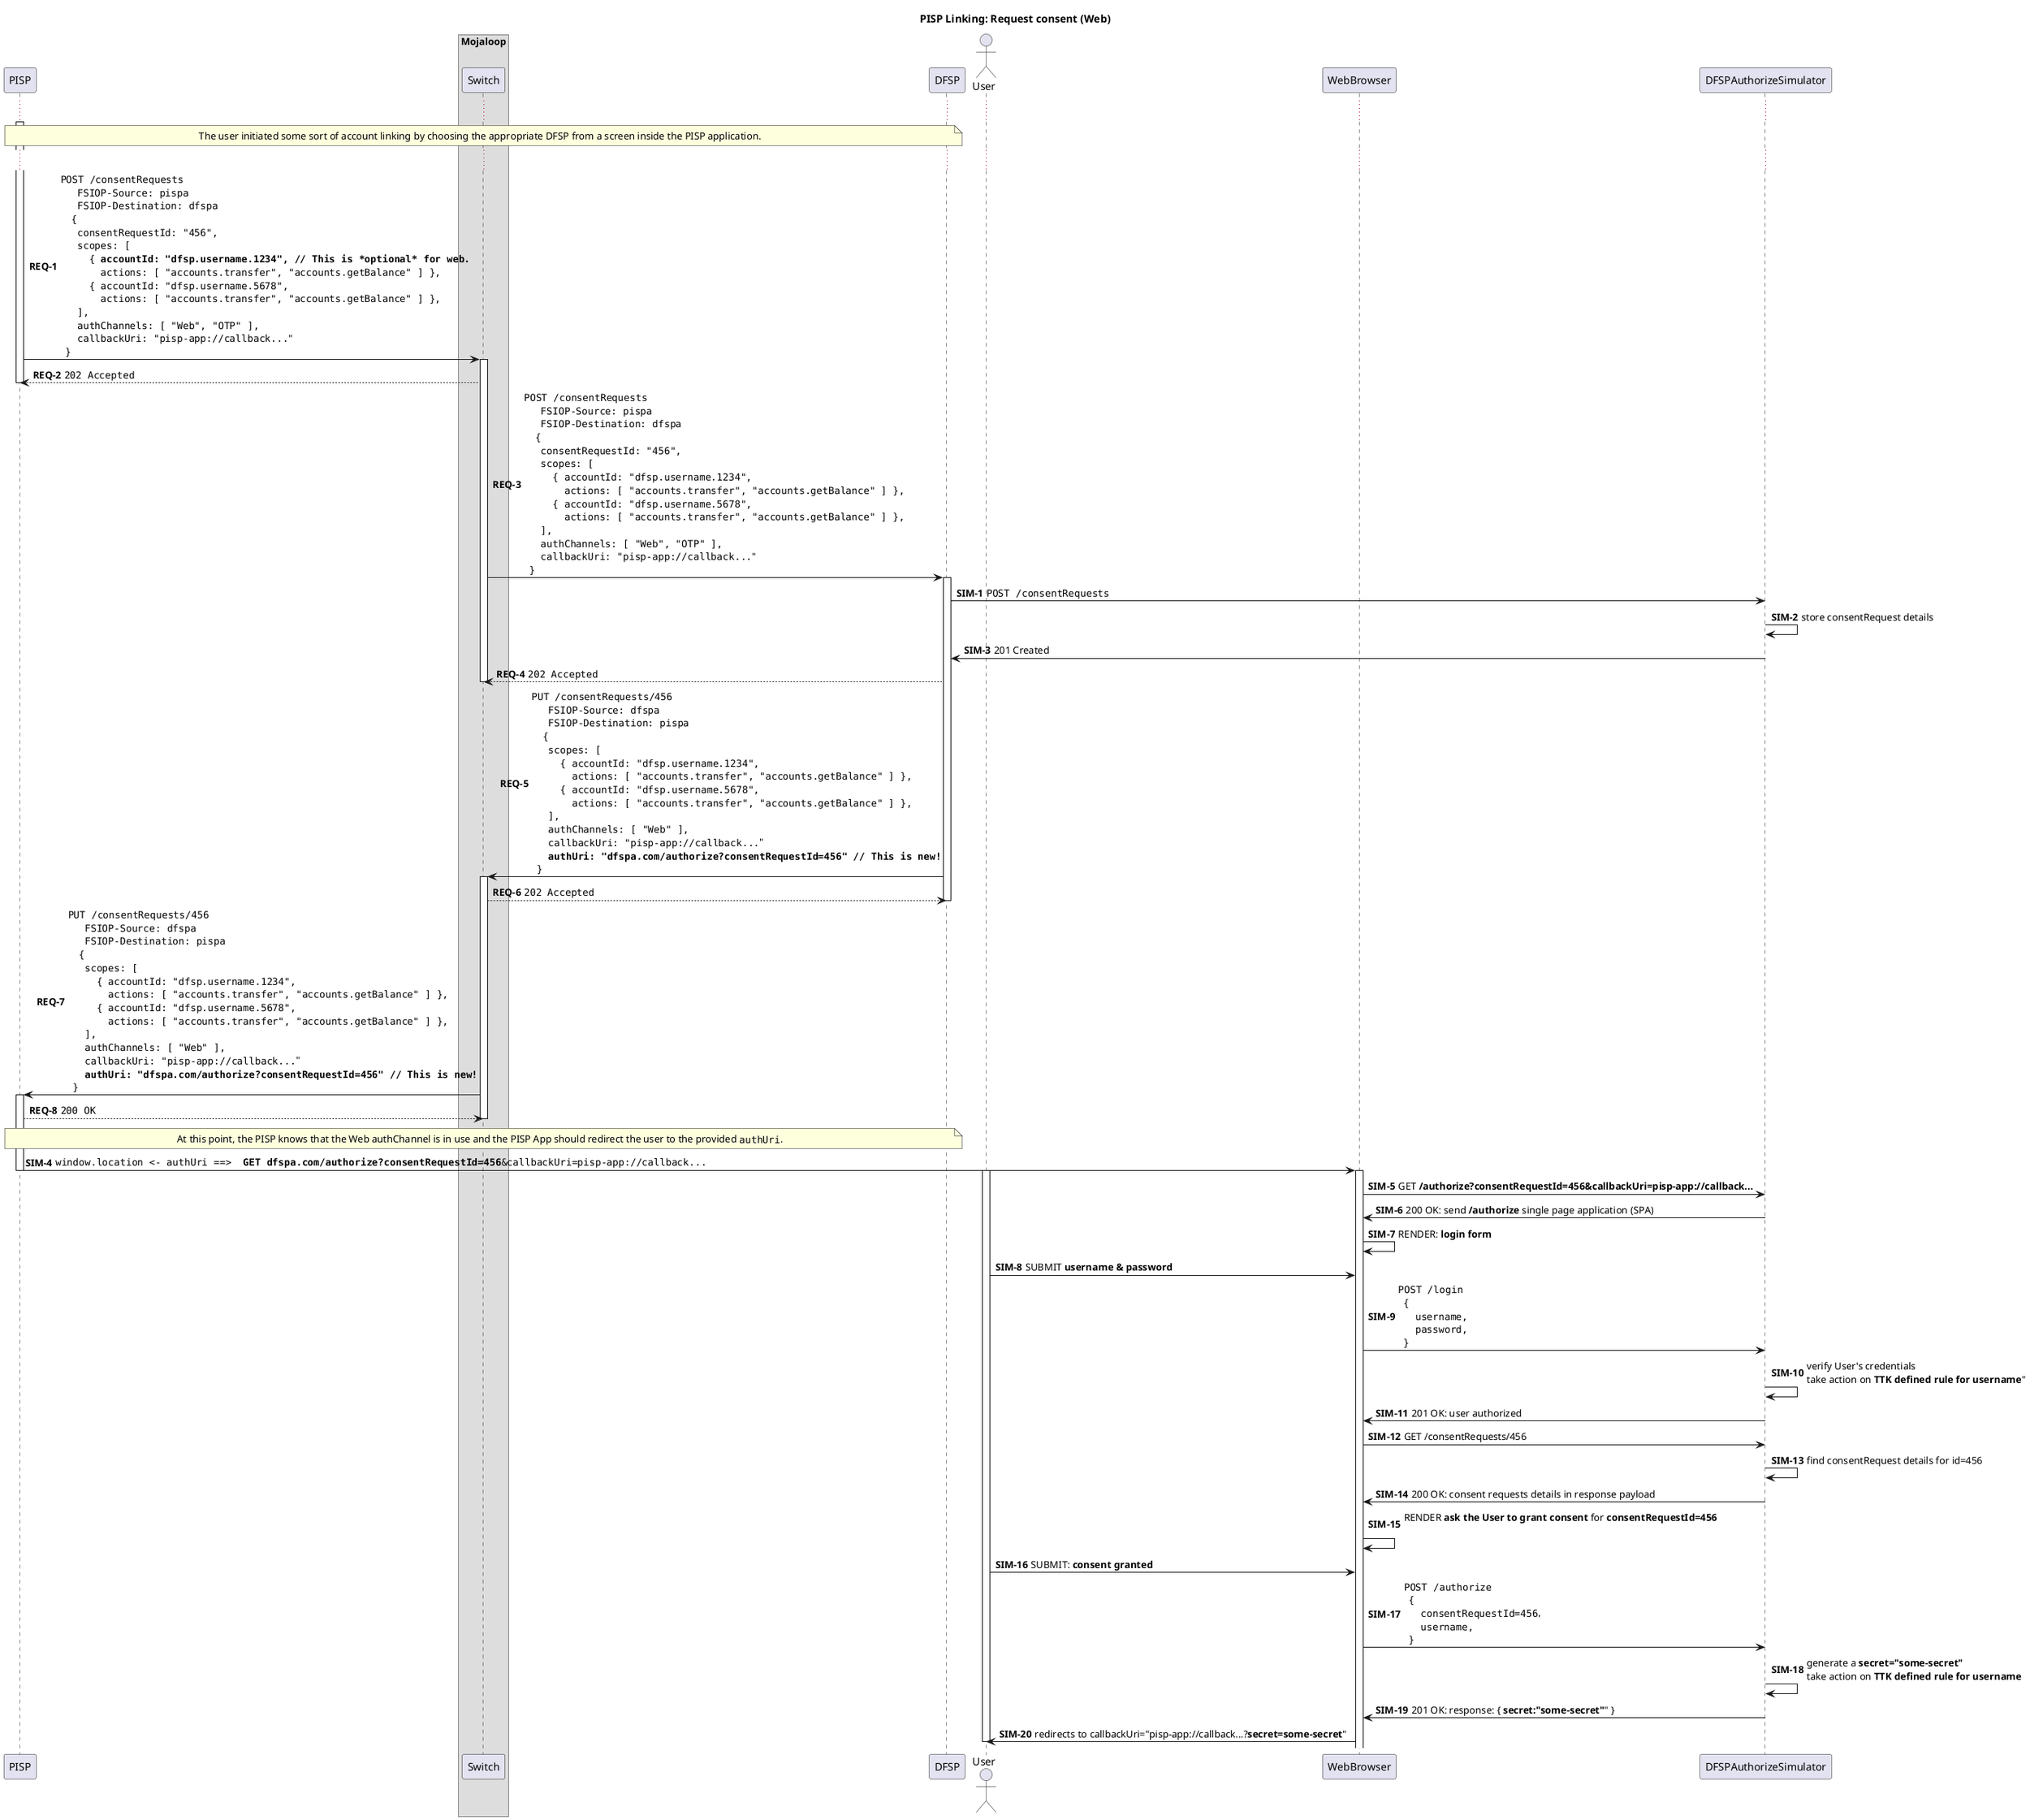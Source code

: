 @startuml

title PISP Linking: Request consent (Web)

participant "PISP" as PISP

box "Mojaloop"
    participant Switch
end box

participant DFSP

actor User
participant WebBrowser
participant DFSPAuthorizeSimulator

autonumber 1 "<b>REQ-#</b>"

activate PISP

...

note over PISP, DFSP
    The user initiated some sort of account linking by choosing the appropriate DFSP from a screen inside the PISP application.
end note

...

PISP -> Switch ++: ""POST /consentRequests""\n\
  ""  FSIOP-Source: pispa""\n\
  ""  FSIOP-Destination: dfspa""\n\
  "" {""\n\
  ""  consentRequestId: "456",""\n\
  ""  scopes: [ ""\n\
  ""    { **accountId: "dfsp.username.1234", // This is *optional* for web.**""\n\
  ""      actions: [ "accounts.transfer", "accounts.getBalance" ] },""\n\
  ""    { accountId: "dfsp.username.5678",""\n\
  ""      actions: [ "accounts.transfer", "accounts.getBalance" ] },""\n\
  ""  ],""\n\
  ""  authChannels: [ "Web", "OTP" ],""\n\
  ""  callbackUri: "pisp-app://callback..."""\n\
  ""}""
Switch --> PISP: ""202 Accepted""
deactivate PISP

Switch -> DFSP ++:  ""POST /consentRequests""\n\
  ""  FSIOP-Source: pispa""\n\
  ""  FSIOP-Destination: dfspa""\n\
  "" {""\n\
  ""  consentRequestId: "456",""\n\
  ""  scopes: [ ""\n\
  ""    { accountId: "dfsp.username.1234",""\n\
  ""      actions: [ "accounts.transfer", "accounts.getBalance" ] },""\n\
  ""    { accountId: "dfsp.username.5678",""\n\
  ""      actions: [ "accounts.transfer", "accounts.getBalance" ] },""\n\
  ""  ],""\n\
  ""  authChannels: [ "Web", "OTP" ],""\n\
  ""  callbackUri: "pisp-app://callback..."""\n\
  ""}""
autonumber 1 "<b>SIM-#</b>"

DFSP -> DFSPAuthorizeSimulator: ""POST /consentRequests""
DFSPAuthorizeSimulator -> DFSPAuthorizeSimulator: store consentRequest details
DFSPAuthorizeSimulator -> DFSP: 201 Created
autonumber 4 "<b>REQ-#</b>"

DFSP --> Switch: ""202 Accepted""
deactivate Switch

DFSP -> Switch ++: ""PUT /consentRequests/456""\n\
  ""  FSIOP-Source: dfspa""\n\
  ""  FSIOP-Destination: pispa""\n\
  "" {""\n\
  ""  scopes: [ ""\n\
  ""    { accountId: "dfsp.username.1234",""\n\
  ""      actions: [ "accounts.transfer", "accounts.getBalance" ] },""\n\
  ""    { accountId: "dfsp.username.5678",""\n\
  ""      actions: [ "accounts.transfer", "accounts.getBalance" ] },""\n\
  ""  ],""\n\
  ""  authChannels: [ "Web" ],""\n\
  ""  callbackUri: "pisp-app://callback..."""\n\
  ""  **authUri: "dfspa.com/authorize?consentRequestId=456" // This is new!**""\n\
  ""}""
' TODO: Should this be 200 OK? or 202 Accepted?
Switch --> DFSP: ""202 Accepted""
deactivate DFSP

Switch -> PISP ++: ""PUT /consentRequests/456""\n\
  ""  FSIOP-Source: dfspa""\n\
  ""  FSIOP-Destination: pispa""\n\
  "" {""\n\
  ""  scopes: [ ""\n\
  ""    { accountId: "dfsp.username.1234",""\n\
  ""      actions: [ "accounts.transfer", "accounts.getBalance" ] },""\n\
  ""    { accountId: "dfsp.username.5678",""\n\
  ""      actions: [ "accounts.transfer", "accounts.getBalance" ] },""\n\
  ""  ],""\n\
  ""  authChannels: [ "Web" ],""\n\
  ""  callbackUri: "pisp-app://callback..."""\n\
  ""  **authUri: "dfspa.com/authorize?consentRequestId=456" // This is new!**""\n\
  ""}""
PISP --> Switch: ""200 OK""
deactivate Switch

note over PISP, DFSP
  At this point, the PISP knows that the Web authChannel is in use and the PISP App should redirect the user to the provided ""authUri"".
end note

autonumber 4 "<b>SIM-#</b>"

PISP -> WebBrowser: ""window.location <- authUri ==> ** GET dfspa.com/authorize?consentRequestId=456**&callbackUri=pisp-app://callback...""
deactivate PISP
activate WebBrowser
activate User
WebBrowser -> DFSPAuthorizeSimulator: GET **/authorize?consentRequestId=456&callbackUri=pisp-app://callback...**
DFSPAuthorizeSimulator -> WebBrowser: 200 OK: send **/authorize** single page application (SPA)
WebBrowser -> WebBrowser: RENDER: **login form**
User -> WebBrowser: SUBMIT **username & password**
WebBrowser -> DFSPAuthorizeSimulator: ""POST /login""\n\
  ""{""\n\
  ""  username,""\n\
  ""  password,""\n\
  ""}""
DFSPAuthorizeSimulator -> DFSPAuthorizeSimulator: verify User's credentials \ntake action on **TTK defined rule for username**"
DFSPAuthorizeSimulator -> WebBrowser: 201 OK: user authorized
WebBrowser -> DFSPAuthorizeSimulator: GET /consentRequests/456
DFSPAuthorizeSimulator -> DFSPAuthorizeSimulator: find consentRequest details for id=456
DFSPAuthorizeSimulator -> WebBrowser: 200 OK: consent requests details in response payload
WebBrowser -> WebBrowser: RENDER **ask the User to grant consent** for **consentRequestId=456**\n
User -> WebBrowser: SUBMIT: **consent granted**
WebBrowser -> DFSPAuthorizeSimulator: ""POST /authorize""\n\
  ""{""\n\
  ""  consentRequestId=456"",\n\
  ""  username,""\n\
  ""}""
DFSPAuthorizeSimulator -> DFSPAuthorizeSimulator: generate a **secret="some-secret"**\ntake action on **TTK defined rule for username**
DFSPAuthorizeSimulator -> WebBrowser: 201 OK: response: { **secret:"some-secret"**" }
WebBrowser -> User: redirects to callbackUri="pisp-app://callback...?**secret=some-secret**"
deactivate User
@enduml
